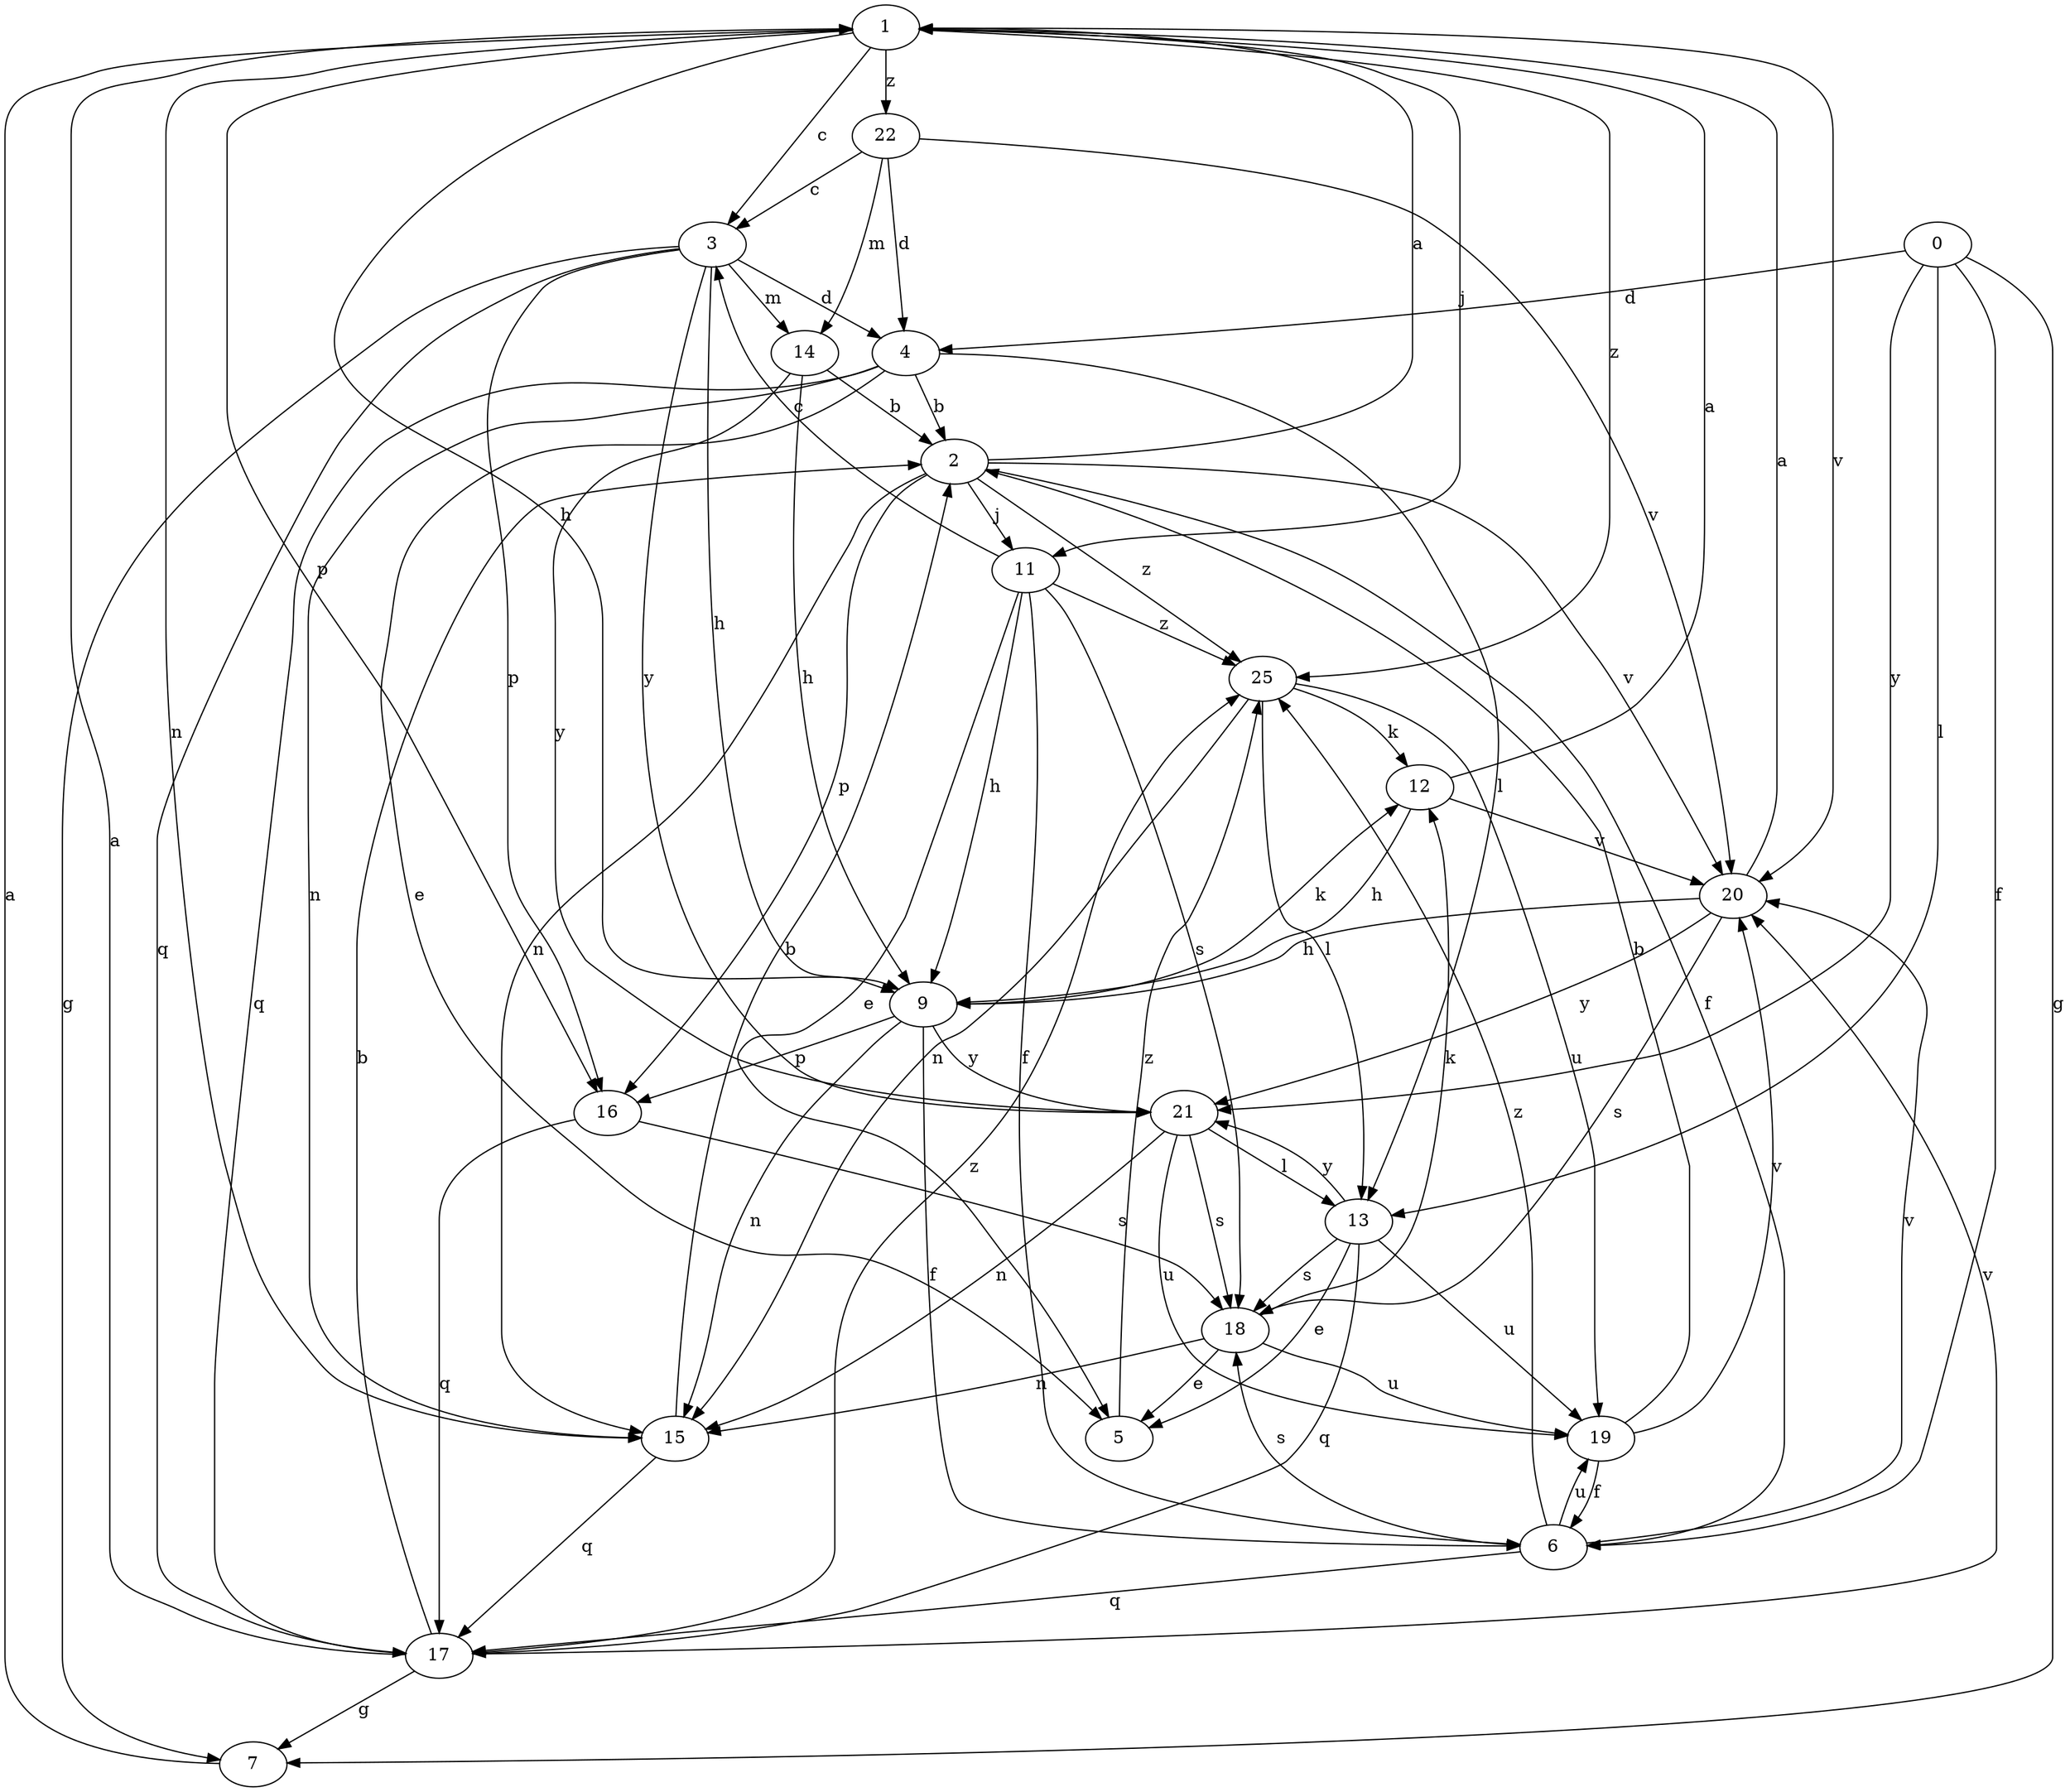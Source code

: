 strict digraph  {
1;
2;
3;
4;
5;
6;
7;
0;
9;
11;
12;
13;
14;
15;
16;
17;
18;
19;
20;
21;
22;
25;
1 -> 3  [label=c];
1 -> 9  [label=h];
1 -> 11  [label=j];
1 -> 15  [label=n];
1 -> 16  [label=p];
1 -> 20  [label=v];
1 -> 22  [label=z];
1 -> 25  [label=z];
2 -> 1  [label=a];
2 -> 6  [label=f];
2 -> 11  [label=j];
2 -> 15  [label=n];
2 -> 16  [label=p];
2 -> 20  [label=v];
2 -> 25  [label=z];
3 -> 4  [label=d];
3 -> 7  [label=g];
3 -> 9  [label=h];
3 -> 14  [label=m];
3 -> 16  [label=p];
3 -> 17  [label=q];
3 -> 21  [label=y];
4 -> 2  [label=b];
4 -> 5  [label=e];
4 -> 13  [label=l];
4 -> 15  [label=n];
4 -> 17  [label=q];
5 -> 25  [label=z];
6 -> 17  [label=q];
6 -> 18  [label=s];
6 -> 19  [label=u];
6 -> 20  [label=v];
6 -> 25  [label=z];
7 -> 1  [label=a];
0 -> 4  [label=d];
0 -> 6  [label=f];
0 -> 7  [label=g];
0 -> 13  [label=l];
0 -> 21  [label=y];
9 -> 6  [label=f];
9 -> 12  [label=k];
9 -> 15  [label=n];
9 -> 16  [label=p];
9 -> 21  [label=y];
11 -> 3  [label=c];
11 -> 5  [label=e];
11 -> 6  [label=f];
11 -> 9  [label=h];
11 -> 18  [label=s];
11 -> 25  [label=z];
12 -> 1  [label=a];
12 -> 9  [label=h];
12 -> 20  [label=v];
13 -> 5  [label=e];
13 -> 17  [label=q];
13 -> 18  [label=s];
13 -> 19  [label=u];
13 -> 21  [label=y];
14 -> 2  [label=b];
14 -> 9  [label=h];
14 -> 21  [label=y];
15 -> 2  [label=b];
15 -> 17  [label=q];
16 -> 17  [label=q];
16 -> 18  [label=s];
17 -> 1  [label=a];
17 -> 2  [label=b];
17 -> 7  [label=g];
17 -> 20  [label=v];
17 -> 25  [label=z];
18 -> 5  [label=e];
18 -> 12  [label=k];
18 -> 15  [label=n];
18 -> 19  [label=u];
19 -> 2  [label=b];
19 -> 6  [label=f];
19 -> 20  [label=v];
20 -> 1  [label=a];
20 -> 9  [label=h];
20 -> 18  [label=s];
20 -> 21  [label=y];
21 -> 13  [label=l];
21 -> 15  [label=n];
21 -> 18  [label=s];
21 -> 19  [label=u];
22 -> 3  [label=c];
22 -> 4  [label=d];
22 -> 14  [label=m];
22 -> 20  [label=v];
25 -> 12  [label=k];
25 -> 13  [label=l];
25 -> 15  [label=n];
25 -> 19  [label=u];
}

